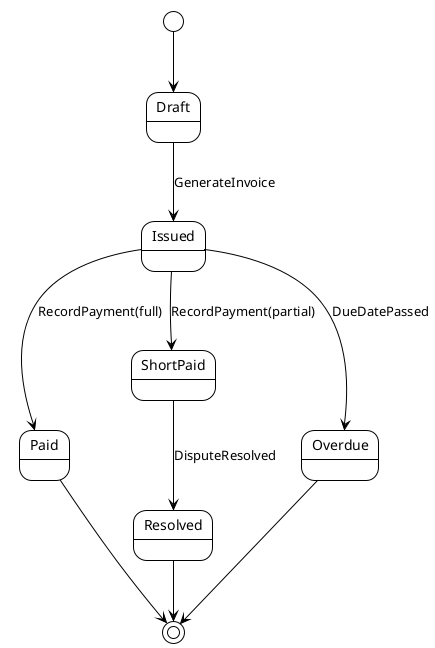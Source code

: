 @startuml InvoiceLifecycle
!theme plain

[*] --> Draft
Draft --> Issued : GenerateInvoice
Issued --> Paid : RecordPayment(full)
Issued --> ShortPaid : RecordPayment(partial)
ShortPaid --> Resolved : DisputeResolved
Issued --> Overdue : DueDatePassed

Paid --> [*]
Resolved --> [*]
Overdue --> [*]
@enduml